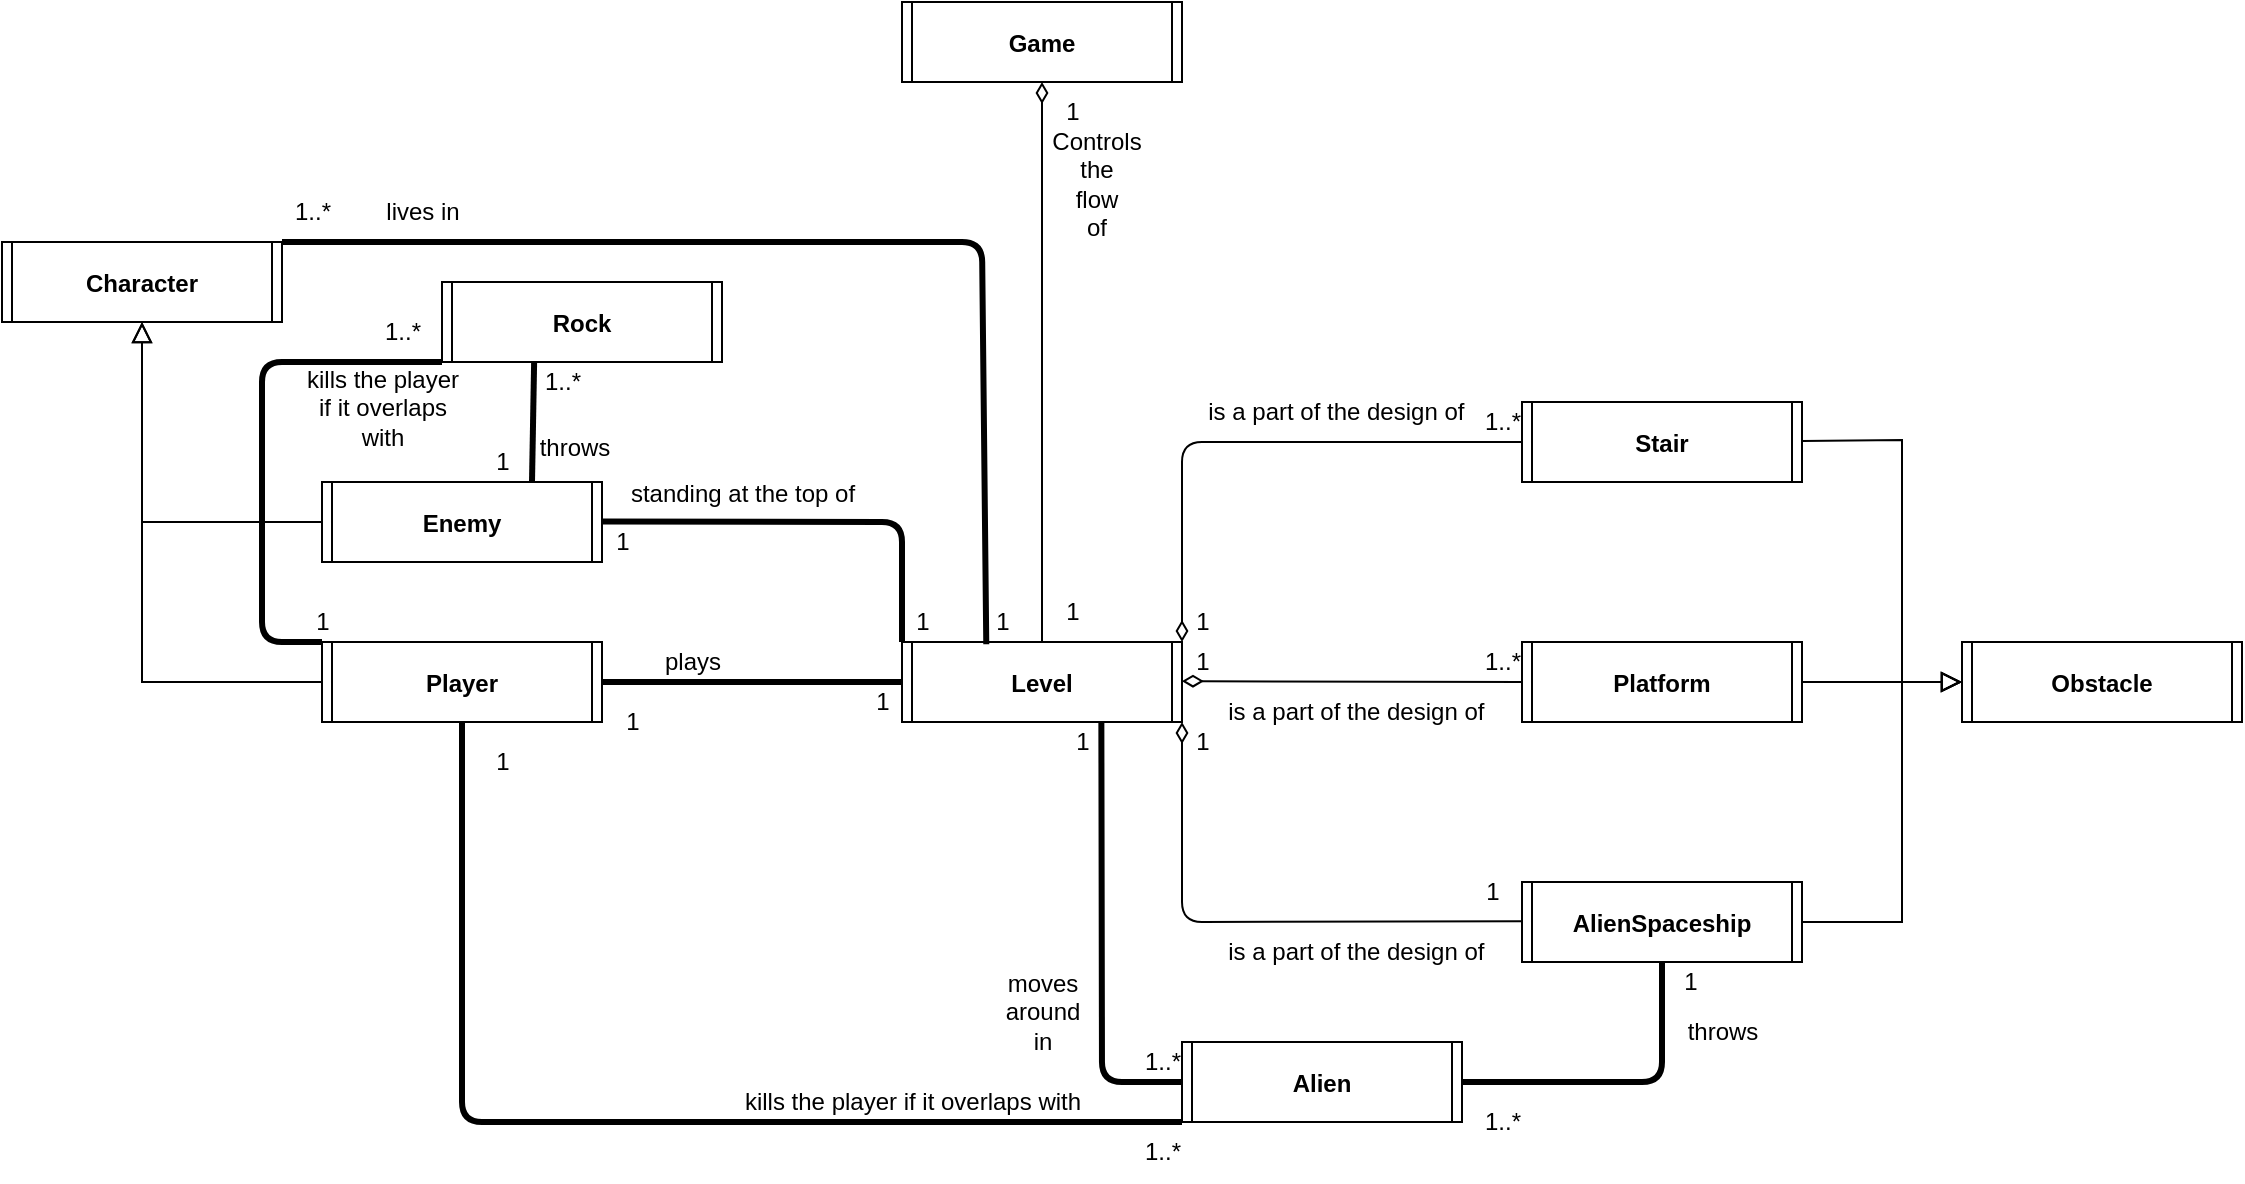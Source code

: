<mxfile>
    <diagram id="db8HLF_ByxvYFViHS5Ak" name="Page-1">
        <mxGraphModel dx="1002" dy="615" grid="1" gridSize="10" guides="1" tooltips="1" connect="1" arrows="1" fold="1" page="1" pageScale="1" pageWidth="1200" pageHeight="1600" math="0" shadow="0">
            <root>
                <mxCell id="0"/>
                <mxCell id="1" parent="0"/>
                <mxCell id="38" value="Level" style="shape=process2;fixedSize=1;size=5;fontStyle=1;" parent="1" vertex="1">
                    <mxGeometry x="530" y="360" width="140" height="40" as="geometry"/>
                </mxCell>
                <mxCell id="39" value="Character" style="shape=process2;fixedSize=1;size=5;fontStyle=1;" parent="1" vertex="1">
                    <mxGeometry x="80" y="160" width="140" height="40" as="geometry"/>
                </mxCell>
                <mxCell id="40" value="Player" style="shape=process2;fixedSize=1;size=5;fontStyle=1;" parent="1" vertex="1">
                    <mxGeometry x="240" y="360" width="140" height="40" as="geometry"/>
                </mxCell>
                <mxCell id="41" value="Enemy" style="shape=process2;fixedSize=1;size=5;fontStyle=1;" parent="1" vertex="1">
                    <mxGeometry x="240" y="280" width="140" height="40" as="geometry"/>
                </mxCell>
                <mxCell id="42" value="Rock" style="shape=process2;fixedSize=1;size=5;fontStyle=1;" parent="1" vertex="1">
                    <mxGeometry x="300" y="180" width="140" height="40" as="geometry"/>
                </mxCell>
                <mxCell id="43" value="Obstacle" style="shape=process2;fixedSize=1;size=5;fontStyle=1;" parent="1" vertex="1">
                    <mxGeometry x="1060" y="360" width="140" height="40" as="geometry"/>
                </mxCell>
                <mxCell id="44" value="Stair" style="shape=process2;fixedSize=1;size=5;fontStyle=1;" parent="1" vertex="1">
                    <mxGeometry x="840" y="240" width="140" height="40" as="geometry"/>
                </mxCell>
                <mxCell id="45" value="Platform" style="shape=process2;fixedSize=1;size=5;fontStyle=1;" parent="1" vertex="1">
                    <mxGeometry x="840" y="360" width="140" height="40" as="geometry"/>
                </mxCell>
                <mxCell id="46" value="AlienSpaceship" style="shape=process2;fixedSize=1;size=5;fontStyle=1;" parent="1" vertex="1">
                    <mxGeometry x="840" y="480" width="140" height="40" as="geometry"/>
                </mxCell>
                <mxCell id="47" value="Alien" style="shape=process2;fixedSize=1;size=5;fontStyle=1;" parent="1" vertex="1">
                    <mxGeometry x="670" y="560" width="140" height="40" as="geometry"/>
                </mxCell>
                <mxCell id="48" value="" style="endArrow=block;html=1;rounded=0;align=center;verticalAlign=bottom;endFill=0;labelBackgroundColor=none;endSize=8;entryX=0;entryY=0.5;entryDx=0;entryDy=0;" parent="1" target="43" edge="1">
                    <mxGeometry relative="1" as="geometry">
                        <mxPoint x="980" y="259.44" as="sourcePoint"/>
                        <mxPoint x="1140" y="260" as="targetPoint"/>
                        <Array as="points">
                            <mxPoint x="1030" y="259"/>
                            <mxPoint x="1030" y="380"/>
                        </Array>
                    </mxGeometry>
                </mxCell>
                <mxCell id="49" value="" style="resizable=0;html=1;align=center;verticalAlign=top;labelBackgroundColor=none;" parent="48" connectable="0" vertex="1">
                    <mxGeometry relative="1" as="geometry"/>
                </mxCell>
                <mxCell id="53" value="" style="endArrow=block;html=1;rounded=0;align=center;verticalAlign=bottom;endFill=0;labelBackgroundColor=none;endSize=8;exitX=1;exitY=0.5;exitDx=0;exitDy=0;" parent="1" source="45" edge="1">
                    <mxGeometry relative="1" as="geometry">
                        <mxPoint x="982.52" y="410.24" as="sourcePoint"/>
                        <mxPoint x="1060" y="380" as="targetPoint"/>
                        <Array as="points">
                            <mxPoint x="1000" y="380"/>
                            <mxPoint x="1020" y="380"/>
                        </Array>
                    </mxGeometry>
                </mxCell>
                <mxCell id="54" value="" style="resizable=0;html=1;align=center;verticalAlign=top;labelBackgroundColor=none;" parent="53" connectable="0" vertex="1">
                    <mxGeometry relative="1" as="geometry"/>
                </mxCell>
                <mxCell id="55" value="" style="endArrow=block;html=1;rounded=0;align=center;verticalAlign=bottom;endFill=0;labelBackgroundColor=none;endSize=8;entryX=0;entryY=0.5;entryDx=0;entryDy=0;exitX=1;exitY=0.5;exitDx=0;exitDy=0;" parent="1" source="46" target="43" edge="1">
                    <mxGeometry relative="1" as="geometry">
                        <mxPoint x="840" y="420" as="sourcePoint"/>
                        <mxPoint x="1000" y="420" as="targetPoint"/>
                        <Array as="points">
                            <mxPoint x="1030" y="500"/>
                            <mxPoint x="1030" y="380"/>
                        </Array>
                    </mxGeometry>
                </mxCell>
                <mxCell id="56" value="" style="resizable=0;html=1;align=center;verticalAlign=top;labelBackgroundColor=none;" parent="55" connectable="0" vertex="1">
                    <mxGeometry relative="1" as="geometry"/>
                </mxCell>
                <mxCell id="57" value="" style="endArrow=none;startArrow=diamondThin;endFill=0;startFill=0;html=1;verticalAlign=bottom;labelBackgroundColor=none;strokeWidth=1;startSize=8;endSize=8;entryX=0;entryY=0.5;entryDx=0;entryDy=0;exitX=1;exitY=0;exitDx=0;exitDy=0;" parent="1" source="38" target="44" edge="1">
                    <mxGeometry width="160" relative="1" as="geometry">
                        <mxPoint x="600" y="350" as="sourcePoint"/>
                        <mxPoint x="760" y="350" as="targetPoint"/>
                        <Array as="points">
                            <mxPoint x="670" y="260"/>
                        </Array>
                    </mxGeometry>
                </mxCell>
                <mxCell id="58" value="" style="endArrow=none;startArrow=diamondThin;endFill=0;startFill=0;html=1;verticalAlign=bottom;labelBackgroundColor=none;strokeWidth=1;startSize=8;endSize=8;entryX=0;entryY=0.5;entryDx=0;entryDy=0;" parent="1" target="45" edge="1">
                    <mxGeometry width="160" relative="1" as="geometry">
                        <mxPoint x="670" y="379.58" as="sourcePoint"/>
                        <mxPoint x="830" y="379.58" as="targetPoint"/>
                    </mxGeometry>
                </mxCell>
                <mxCell id="59" value="" style="endArrow=none;startArrow=diamondThin;endFill=0;startFill=0;html=1;verticalAlign=bottom;labelBackgroundColor=none;strokeWidth=1;startSize=8;endSize=8;exitX=1;exitY=1;exitDx=0;exitDy=0;" parent="1" source="38" edge="1">
                    <mxGeometry width="160" relative="1" as="geometry">
                        <mxPoint x="680" y="499.58" as="sourcePoint"/>
                        <mxPoint x="840" y="499.58" as="targetPoint"/>
                        <Array as="points">
                            <mxPoint x="670" y="500"/>
                        </Array>
                    </mxGeometry>
                </mxCell>
                <mxCell id="60" value="1..*" style="text;html=1;align=center;verticalAlign=middle;resizable=0;points=[];autosize=1;strokeColor=none;fillColor=none;" parent="1" vertex="1">
                    <mxGeometry x="810" y="235" width="40" height="30" as="geometry"/>
                </mxCell>
                <mxCell id="61" value="1" style="text;html=1;align=center;verticalAlign=middle;resizable=0;points=[];autosize=1;strokeColor=none;fillColor=none;" parent="1" vertex="1">
                    <mxGeometry x="665" y="335" width="30" height="30" as="geometry"/>
                </mxCell>
                <mxCell id="62" value="1" style="text;html=1;align=center;verticalAlign=middle;resizable=0;points=[];autosize=1;strokeColor=none;fillColor=none;" parent="1" vertex="1">
                    <mxGeometry x="665" y="355" width="30" height="30" as="geometry"/>
                </mxCell>
                <mxCell id="63" value="1..*" style="text;html=1;align=center;verticalAlign=middle;resizable=0;points=[];autosize=1;strokeColor=none;fillColor=none;" parent="1" vertex="1">
                    <mxGeometry x="810" y="355" width="40" height="30" as="geometry"/>
                </mxCell>
                <mxCell id="64" value="1" style="text;html=1;align=center;verticalAlign=middle;resizable=0;points=[];autosize=1;strokeColor=none;fillColor=none;" parent="1" vertex="1">
                    <mxGeometry x="665" y="395" width="30" height="30" as="geometry"/>
                </mxCell>
                <mxCell id="66" value="1" style="text;html=1;align=center;verticalAlign=middle;resizable=0;points=[];autosize=1;strokeColor=none;fillColor=none;" parent="1" vertex="1">
                    <mxGeometry x="810" y="470" width="30" height="30" as="geometry"/>
                </mxCell>
                <mxCell id="70" value="throws" style="text;html=1;align=center;verticalAlign=middle;resizable=0;points=[];autosize=1;strokeColor=none;fillColor=none;" parent="1" vertex="1">
                    <mxGeometry x="910" y="540" width="60" height="30" as="geometry"/>
                </mxCell>
                <mxCell id="71" value="&amp;nbsp;is a part of the design of" style="text;html=1;align=center;verticalAlign=middle;resizable=0;points=[];autosize=1;strokeColor=none;fillColor=none;" parent="1" vertex="1">
                    <mxGeometry x="670" y="230" width="150" height="30" as="geometry"/>
                </mxCell>
                <mxCell id="72" value="&amp;nbsp;is a part of the design of" style="text;html=1;align=center;verticalAlign=middle;resizable=0;points=[];autosize=1;strokeColor=none;fillColor=none;" parent="1" vertex="1">
                    <mxGeometry x="680" y="380" width="150" height="30" as="geometry"/>
                </mxCell>
                <mxCell id="73" value="&amp;nbsp;is a part of the design of" style="text;html=1;align=center;verticalAlign=middle;resizable=0;points=[];autosize=1;strokeColor=none;fillColor=none;" parent="1" vertex="1">
                    <mxGeometry x="680" y="500" width="150" height="30" as="geometry"/>
                </mxCell>
                <mxCell id="74" value="" style="endArrow=none;startArrow=none;endFill=0;startFill=0;endSize=8;html=1;verticalAlign=bottom;labelBackgroundColor=none;strokeWidth=3;entryX=0;entryY=0.5;entryDx=0;entryDy=0;exitX=0.712;exitY=0.99;exitDx=0;exitDy=0;exitPerimeter=0;" parent="1" source="38" target="47" edge="1">
                    <mxGeometry width="160" relative="1" as="geometry">
                        <mxPoint x="610" y="390" as="sourcePoint"/>
                        <mxPoint x="770" y="390" as="targetPoint"/>
                        <Array as="points">
                            <mxPoint x="630" y="580"/>
                        </Array>
                    </mxGeometry>
                </mxCell>
                <mxCell id="75" value="moves&lt;br&gt;around&lt;br&gt;in" style="text;html=1;align=center;verticalAlign=middle;resizable=0;points=[];autosize=1;strokeColor=none;fillColor=none;" parent="1" vertex="1">
                    <mxGeometry x="570" y="515" width="60" height="60" as="geometry"/>
                </mxCell>
                <mxCell id="77" value="" style="endArrow=block;html=1;rounded=0;align=center;verticalAlign=bottom;endFill=0;labelBackgroundColor=none;endSize=8;entryX=0.5;entryY=1;entryDx=0;entryDy=0;exitX=0;exitY=0.5;exitDx=0;exitDy=0;" parent="1" source="41" target="39" edge="1">
                    <mxGeometry relative="1" as="geometry">
                        <mxPoint x="450" y="340" as="sourcePoint"/>
                        <mxPoint x="610" y="340" as="targetPoint"/>
                        <Array as="points">
                            <mxPoint x="150" y="300"/>
                        </Array>
                    </mxGeometry>
                </mxCell>
                <mxCell id="78" value="" style="resizable=0;html=1;align=center;verticalAlign=top;labelBackgroundColor=none;" parent="77" connectable="0" vertex="1">
                    <mxGeometry relative="1" as="geometry"/>
                </mxCell>
                <mxCell id="79" value="" style="endArrow=block;html=1;rounded=0;align=center;verticalAlign=bottom;endFill=0;labelBackgroundColor=none;endSize=8;exitX=0;exitY=0.5;exitDx=0;exitDy=0;" parent="1" source="40" edge="1">
                    <mxGeometry relative="1" as="geometry">
                        <mxPoint x="450" y="340" as="sourcePoint"/>
                        <mxPoint x="150" y="200" as="targetPoint"/>
                        <Array as="points">
                            <mxPoint x="150" y="380"/>
                        </Array>
                    </mxGeometry>
                </mxCell>
                <mxCell id="80" value="" style="resizable=0;html=1;align=center;verticalAlign=top;labelBackgroundColor=none;" parent="79" connectable="0" vertex="1">
                    <mxGeometry relative="1" as="geometry"/>
                </mxCell>
                <mxCell id="81" value="" style="endArrow=none;startArrow=none;endFill=0;startFill=0;endSize=8;html=1;verticalAlign=bottom;labelBackgroundColor=none;strokeWidth=3;" parent="1" edge="1">
                    <mxGeometry width="160" relative="1" as="geometry">
                        <mxPoint x="380" y="380" as="sourcePoint"/>
                        <mxPoint x="530" y="380" as="targetPoint"/>
                    </mxGeometry>
                </mxCell>
                <mxCell id="82" value="plays" style="text;html=1;align=center;verticalAlign=middle;resizable=0;points=[];autosize=1;strokeColor=none;fillColor=none;" parent="1" vertex="1">
                    <mxGeometry x="400" y="355" width="50" height="30" as="geometry"/>
                </mxCell>
                <mxCell id="83" value="" style="endArrow=none;startArrow=none;endFill=0;startFill=0;endSize=8;html=1;verticalAlign=bottom;labelBackgroundColor=none;strokeWidth=3;entryX=0;entryY=0;entryDx=0;entryDy=0;" parent="1" target="38" edge="1">
                    <mxGeometry width="160" relative="1" as="geometry">
                        <mxPoint x="380" y="299.81" as="sourcePoint"/>
                        <mxPoint x="540" y="299.81" as="targetPoint"/>
                        <Array as="points">
                            <mxPoint x="530" y="300"/>
                        </Array>
                    </mxGeometry>
                </mxCell>
                <mxCell id="84" value="standing at the top of" style="text;html=1;align=center;verticalAlign=middle;resizable=0;points=[];autosize=1;strokeColor=none;fillColor=none;" parent="1" vertex="1">
                    <mxGeometry x="380" y="271" width="140" height="30" as="geometry"/>
                </mxCell>
                <mxCell id="91" value="Game" style="shape=process2;fixedSize=1;size=5;fontStyle=1;" parent="1" vertex="1">
                    <mxGeometry x="530" y="40" width="140" height="40" as="geometry"/>
                </mxCell>
                <mxCell id="92" value="" style="endArrow=none;startArrow=diamondThin;endFill=0;startFill=0;html=1;verticalAlign=bottom;labelBackgroundColor=none;strokeWidth=1;startSize=8;endSize=8;exitX=0.5;exitY=1;exitDx=0;exitDy=0;entryX=0.5;entryY=0;entryDx=0;entryDy=0;" parent="1" source="91" target="38" edge="1">
                    <mxGeometry width="160" relative="1" as="geometry">
                        <mxPoint x="450" y="260" as="sourcePoint"/>
                        <mxPoint x="610" y="260" as="targetPoint"/>
                    </mxGeometry>
                </mxCell>
                <mxCell id="93" value="1" style="text;html=1;align=center;verticalAlign=middle;resizable=0;points=[];autosize=1;strokeColor=none;fillColor=none;" parent="1" vertex="1">
                    <mxGeometry x="600" y="80" width="30" height="30" as="geometry"/>
                </mxCell>
                <mxCell id="94" value="1" style="text;html=1;align=center;verticalAlign=middle;resizable=0;points=[];autosize=1;strokeColor=none;fillColor=none;" parent="1" vertex="1">
                    <mxGeometry x="600" y="330" width="30" height="30" as="geometry"/>
                </mxCell>
                <mxCell id="96" value="" style="endArrow=none;startArrow=none;endFill=0;startFill=0;endSize=8;html=1;verticalAlign=bottom;labelBackgroundColor=none;strokeWidth=3;entryX=0.5;entryY=1;entryDx=0;entryDy=0;exitX=1;exitY=0.5;exitDx=0;exitDy=0;" parent="1" source="47" target="46" edge="1">
                    <mxGeometry width="160" relative="1" as="geometry">
                        <mxPoint x="640" y="450" as="sourcePoint"/>
                        <mxPoint x="800" y="450" as="targetPoint"/>
                        <Array as="points">
                            <mxPoint x="910" y="580"/>
                        </Array>
                    </mxGeometry>
                </mxCell>
                <mxCell id="97" value="" style="endArrow=none;startArrow=none;endFill=0;startFill=0;endSize=8;html=1;verticalAlign=bottom;labelBackgroundColor=none;strokeWidth=3;entryX=0.329;entryY=1.004;entryDx=0;entryDy=0;entryPerimeter=0;exitX=0.75;exitY=0;exitDx=0;exitDy=0;" parent="1" source="41" target="42" edge="1">
                    <mxGeometry width="160" relative="1" as="geometry">
                        <mxPoint x="190" y="229.23" as="sourcePoint"/>
                        <mxPoint x="350" y="229.23" as="targetPoint"/>
                    </mxGeometry>
                </mxCell>
                <mxCell id="98" value="throws" style="text;html=1;align=center;verticalAlign=middle;resizable=0;points=[];autosize=1;strokeColor=none;fillColor=none;" parent="1" vertex="1">
                    <mxGeometry x="336" y="248" width="60" height="30" as="geometry"/>
                </mxCell>
                <mxCell id="99" value="Controls&lt;br&gt;the&lt;br&gt;flow&lt;br&gt;of" style="text;html=1;align=center;verticalAlign=middle;resizable=0;points=[];autosize=1;strokeColor=none;fillColor=none;" parent="1" vertex="1">
                    <mxGeometry x="592" y="96" width="70" height="70" as="geometry"/>
                </mxCell>
                <mxCell id="100" value="" style="endArrow=none;startArrow=none;endFill=0;startFill=0;endSize=8;html=1;verticalAlign=bottom;labelBackgroundColor=none;strokeWidth=3;exitX=0.5;exitY=1;exitDx=0;exitDy=0;" parent="1" source="40" edge="1">
                    <mxGeometry width="160" relative="1" as="geometry">
                        <mxPoint x="280" y="499.05" as="sourcePoint"/>
                        <mxPoint x="670" y="600" as="targetPoint"/>
                        <Array as="points">
                            <mxPoint x="310" y="600"/>
                        </Array>
                    </mxGeometry>
                </mxCell>
                <mxCell id="102" value="" style="endArrow=none;startArrow=none;endFill=0;startFill=0;endSize=8;html=1;verticalAlign=bottom;labelBackgroundColor=none;strokeWidth=3;exitX=0;exitY=1;exitDx=0;exitDy=0;" parent="1" source="42" edge="1">
                    <mxGeometry width="160" relative="1" as="geometry">
                        <mxPoint x="250" y="200" as="sourcePoint"/>
                        <mxPoint x="240" y="360" as="targetPoint"/>
                        <Array as="points">
                            <mxPoint x="210" y="220"/>
                            <mxPoint x="210" y="360"/>
                        </Array>
                    </mxGeometry>
                </mxCell>
                <mxCell id="103" value="kills the player&lt;br&gt;if it overlaps&lt;br&gt;with" style="text;html=1;align=center;verticalAlign=middle;resizable=0;points=[];autosize=1;strokeColor=none;fillColor=none;" parent="1" vertex="1">
                    <mxGeometry x="220" y="213" width="100" height="60" as="geometry"/>
                </mxCell>
                <mxCell id="104" value="1" style="text;html=1;align=center;verticalAlign=middle;resizable=0;points=[];autosize=1;strokeColor=none;fillColor=none;" parent="1" vertex="1">
                    <mxGeometry x="225" y="335" width="30" height="30" as="geometry"/>
                </mxCell>
                <mxCell id="105" value="1..*" style="text;html=1;align=center;verticalAlign=middle;resizable=0;points=[];autosize=1;strokeColor=none;fillColor=none;" parent="1" vertex="1">
                    <mxGeometry x="260" y="190" width="40" height="30" as="geometry"/>
                </mxCell>
                <mxCell id="106" value="kills the player if it overlaps with" style="text;html=1;align=center;verticalAlign=middle;resizable=0;points=[];autosize=1;strokeColor=none;fillColor=none;" parent="1" vertex="1">
                    <mxGeometry x="440" y="575" width="190" height="30" as="geometry"/>
                </mxCell>
                <mxCell id="108" value="1..*" style="text;html=1;align=center;verticalAlign=middle;resizable=0;points=[];autosize=1;strokeColor=none;fillColor=none;" parent="1" vertex="1">
                    <mxGeometry x="640" y="600" width="40" height="30" as="geometry"/>
                </mxCell>
                <mxCell id="109" value="1..*" style="text;html=1;align=center;verticalAlign=middle;resizable=0;points=[];autosize=1;strokeColor=none;fillColor=none;" parent="1" vertex="1">
                    <mxGeometry x="640" y="555" width="40" height="30" as="geometry"/>
                </mxCell>
                <mxCell id="110" value="1" style="text;html=1;align=center;verticalAlign=middle;resizable=0;points=[];autosize=1;strokeColor=none;fillColor=none;" parent="1" vertex="1">
                    <mxGeometry x="605" y="395" width="30" height="30" as="geometry"/>
                </mxCell>
                <mxCell id="111" value="1" style="text;html=1;align=center;verticalAlign=middle;resizable=0;points=[];autosize=1;strokeColor=none;fillColor=none;" parent="1" vertex="1">
                    <mxGeometry x="315" y="405" width="30" height="30" as="geometry"/>
                </mxCell>
                <mxCell id="112" value="1" style="text;html=1;align=center;verticalAlign=middle;resizable=0;points=[];autosize=1;strokeColor=none;fillColor=none;" parent="1" vertex="1">
                    <mxGeometry x="380" y="385" width="30" height="30" as="geometry"/>
                </mxCell>
                <mxCell id="113" value="1" style="text;html=1;align=center;verticalAlign=middle;resizable=0;points=[];autosize=1;strokeColor=none;fillColor=none;" parent="1" vertex="1">
                    <mxGeometry x="505" y="375" width="30" height="30" as="geometry"/>
                </mxCell>
                <mxCell id="114" value="1" style="text;html=1;align=center;verticalAlign=middle;resizable=0;points=[];autosize=1;strokeColor=none;fillColor=none;" parent="1" vertex="1">
                    <mxGeometry x="525" y="335" width="30" height="30" as="geometry"/>
                </mxCell>
                <mxCell id="115" value="1" style="text;html=1;align=center;verticalAlign=middle;resizable=0;points=[];autosize=1;strokeColor=none;fillColor=none;" parent="1" vertex="1">
                    <mxGeometry x="375" y="295" width="30" height="30" as="geometry"/>
                </mxCell>
                <mxCell id="116" value="" style="endArrow=none;startArrow=none;endFill=0;startFill=0;endSize=8;html=1;verticalAlign=bottom;labelBackgroundColor=none;strokeWidth=3;entryX=0.301;entryY=0.028;entryDx=0;entryDy=0;entryPerimeter=0;" parent="1" target="38" edge="1">
                    <mxGeometry width="160" relative="1" as="geometry">
                        <mxPoint x="220" y="160" as="sourcePoint"/>
                        <mxPoint x="380" y="160" as="targetPoint"/>
                        <Array as="points">
                            <mxPoint x="570" y="160"/>
                        </Array>
                    </mxGeometry>
                </mxCell>
                <mxCell id="117" value="lives in" style="text;html=1;align=center;verticalAlign=middle;resizable=0;points=[];autosize=1;strokeColor=none;fillColor=none;" parent="1" vertex="1">
                    <mxGeometry x="260" y="130" width="60" height="30" as="geometry"/>
                </mxCell>
                <mxCell id="118" value="1..*" style="text;html=1;align=center;verticalAlign=middle;resizable=0;points=[];autosize=1;strokeColor=none;fillColor=none;" parent="1" vertex="1">
                    <mxGeometry x="215" y="130" width="40" height="30" as="geometry"/>
                </mxCell>
                <mxCell id="119" value="1" style="text;html=1;align=center;verticalAlign=middle;resizable=0;points=[];autosize=1;strokeColor=none;fillColor=none;" parent="1" vertex="1">
                    <mxGeometry x="565" y="335" width="30" height="30" as="geometry"/>
                </mxCell>
                <mxCell id="120" value="1" style="text;html=1;align=center;verticalAlign=middle;resizable=0;points=[];autosize=1;strokeColor=none;fillColor=none;" parent="1" vertex="1">
                    <mxGeometry x="909" y="515" width="30" height="30" as="geometry"/>
                </mxCell>
                <mxCell id="121" value="1..*" style="text;html=1;align=center;verticalAlign=middle;resizable=0;points=[];autosize=1;strokeColor=none;fillColor=none;" parent="1" vertex="1">
                    <mxGeometry x="810" y="585" width="40" height="30" as="geometry"/>
                </mxCell>
                <mxCell id="122" value="1..*" style="text;html=1;align=center;verticalAlign=middle;resizable=0;points=[];autosize=1;strokeColor=none;fillColor=none;" parent="1" vertex="1">
                    <mxGeometry x="340" y="215" width="40" height="30" as="geometry"/>
                </mxCell>
                <mxCell id="124" value="1" style="text;html=1;align=center;verticalAlign=middle;resizable=0;points=[];autosize=1;strokeColor=none;fillColor=none;" parent="1" vertex="1">
                    <mxGeometry x="315" y="255" width="30" height="30" as="geometry"/>
                </mxCell>
            </root>
        </mxGraphModel>
    </diagram>
</mxfile>